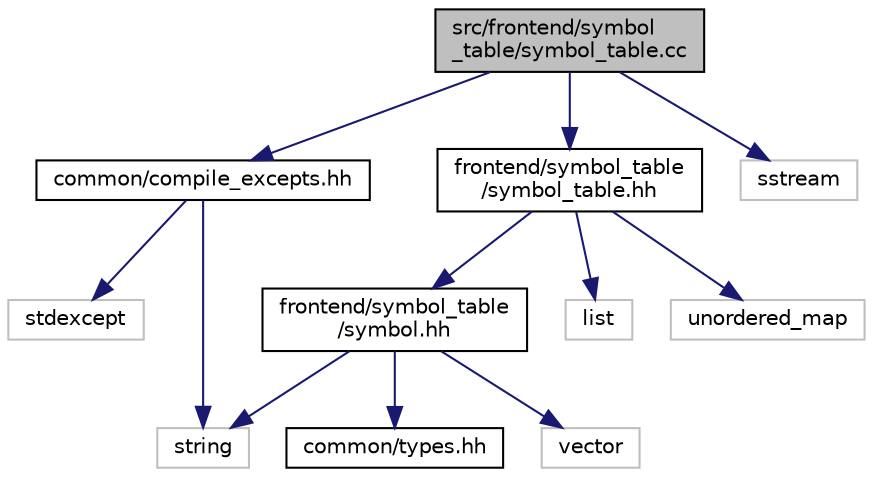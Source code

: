 digraph "src/frontend/symbol_table/symbol_table.cc"
{
 // LATEX_PDF_SIZE
  edge [fontname="Helvetica",fontsize="10",labelfontname="Helvetica",labelfontsize="10"];
  node [fontname="Helvetica",fontsize="10",shape=record];
  Node1 [label="src/frontend/symbol\l_table/symbol_table.cc",height=0.2,width=0.4,color="black", fillcolor="grey75", style="filled", fontcolor="black",tooltip=" "];
  Node1 -> Node2 [color="midnightblue",fontsize="10",style="solid",fontname="Helvetica"];
  Node2 [label="common/compile_excepts.hh",height=0.2,width=0.4,color="black", fillcolor="white", style="filled",URL="$compile__excepts_8hh.html",tooltip=" "];
  Node2 -> Node3 [color="midnightblue",fontsize="10",style="solid",fontname="Helvetica"];
  Node3 [label="stdexcept",height=0.2,width=0.4,color="grey75", fillcolor="white", style="filled",tooltip=" "];
  Node2 -> Node4 [color="midnightblue",fontsize="10",style="solid",fontname="Helvetica"];
  Node4 [label="string",height=0.2,width=0.4,color="grey75", fillcolor="white", style="filled",tooltip=" "];
  Node1 -> Node5 [color="midnightblue",fontsize="10",style="solid",fontname="Helvetica"];
  Node5 [label="frontend/symbol_table\l/symbol_table.hh",height=0.2,width=0.4,color="black", fillcolor="white", style="filled",URL="$include_2frontend_2symbol__table_2symbol__table_8hh.html",tooltip=" "];
  Node5 -> Node6 [color="midnightblue",fontsize="10",style="solid",fontname="Helvetica"];
  Node6 [label="frontend/symbol_table\l/symbol.hh",height=0.2,width=0.4,color="black", fillcolor="white", style="filled",URL="$symbol_8hh.html",tooltip=" "];
  Node6 -> Node7 [color="midnightblue",fontsize="10",style="solid",fontname="Helvetica"];
  Node7 [label="common/types.hh",height=0.2,width=0.4,color="black", fillcolor="white", style="filled",URL="$types_8hh.html",tooltip=" "];
  Node6 -> Node4 [color="midnightblue",fontsize="10",style="solid",fontname="Helvetica"];
  Node6 -> Node8 [color="midnightblue",fontsize="10",style="solid",fontname="Helvetica"];
  Node8 [label="vector",height=0.2,width=0.4,color="grey75", fillcolor="white", style="filled",tooltip=" "];
  Node5 -> Node9 [color="midnightblue",fontsize="10",style="solid",fontname="Helvetica"];
  Node9 [label="list",height=0.2,width=0.4,color="grey75", fillcolor="white", style="filled",tooltip=" "];
  Node5 -> Node10 [color="midnightblue",fontsize="10",style="solid",fontname="Helvetica"];
  Node10 [label="unordered_map",height=0.2,width=0.4,color="grey75", fillcolor="white", style="filled",tooltip=" "];
  Node1 -> Node11 [color="midnightblue",fontsize="10",style="solid",fontname="Helvetica"];
  Node11 [label="sstream",height=0.2,width=0.4,color="grey75", fillcolor="white", style="filled",tooltip=" "];
}

